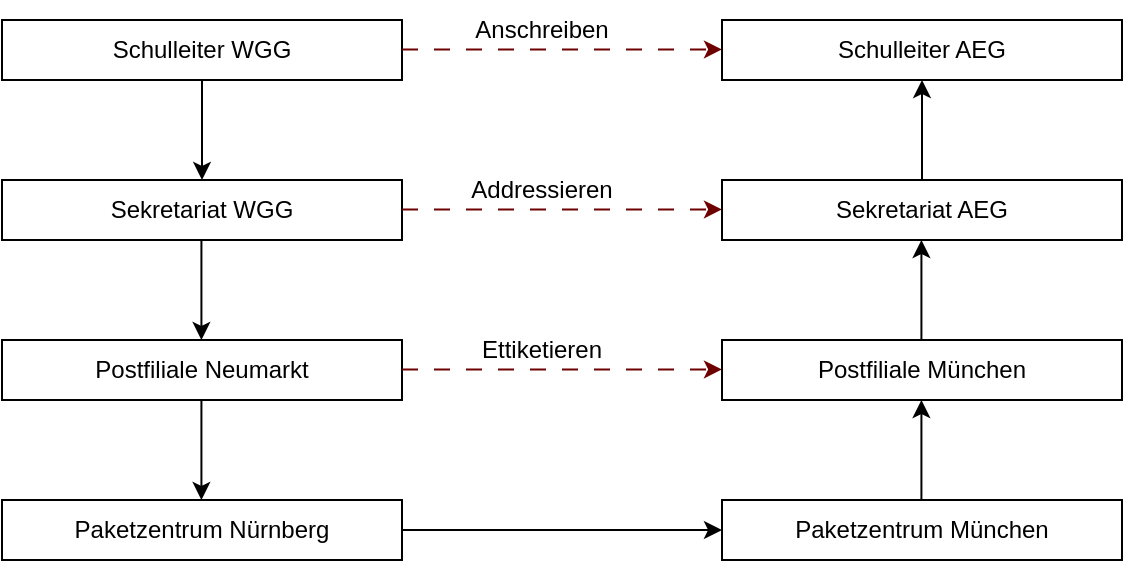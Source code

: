 <mxfile scale="3" border="0">
    <diagram id="9GdiFVvLR4kR0bMQYGo2" name="Page-1">
        <mxGraphModel dx="769" dy="543" grid="1" gridSize="10" guides="1" tooltips="1" connect="1" arrows="1" fold="1" page="1" pageScale="1" pageWidth="827" pageHeight="1169" math="0" shadow="0">
            <root>
                <mxCell id="0"/>
                <mxCell id="1" parent="0"/>
                <mxCell id="2" value="Schulleiter WGG" style="rounded=0;whiteSpace=wrap;html=1;" parent="1" vertex="1">
                    <mxGeometry x="40" y="40" width="200" height="30" as="geometry"/>
                </mxCell>
                <mxCell id="3" value="Sekretariat WGG" style="rounded=0;whiteSpace=wrap;html=1;" parent="1" vertex="1">
                    <mxGeometry x="40" y="120" width="200" height="30" as="geometry"/>
                </mxCell>
                <mxCell id="4" value="Postfiliale Neumarkt" style="rounded=0;whiteSpace=wrap;html=1;" parent="1" vertex="1">
                    <mxGeometry x="40" y="200" width="200" height="30" as="geometry"/>
                </mxCell>
                <mxCell id="5" value="Paketzentrum Nürnberg" style="rounded=0;whiteSpace=wrap;html=1;" parent="1" vertex="1">
                    <mxGeometry x="40" y="280" width="200" height="30" as="geometry"/>
                </mxCell>
                <mxCell id="6" value="Paketzentrum München" style="rounded=0;whiteSpace=wrap;html=1;" parent="1" vertex="1">
                    <mxGeometry x="400" y="280" width="200" height="30" as="geometry"/>
                </mxCell>
                <mxCell id="7" value="Postfiliale München" style="rounded=0;whiteSpace=wrap;html=1;" parent="1" vertex="1">
                    <mxGeometry x="400" y="200" width="200" height="30" as="geometry"/>
                </mxCell>
                <mxCell id="8" value="Sekretariat AEG" style="rounded=0;whiteSpace=wrap;html=1;" parent="1" vertex="1">
                    <mxGeometry x="400" y="120" width="200" height="30" as="geometry"/>
                </mxCell>
                <mxCell id="9" value="Schulleiter AEG" style="rounded=0;whiteSpace=wrap;html=1;" parent="1" vertex="1">
                    <mxGeometry x="400" y="40" width="200" height="30" as="geometry"/>
                </mxCell>
                <mxCell id="10" value="" style="endArrow=classic;html=1;exitX=0.5;exitY=1;exitDx=0;exitDy=0;" parent="1" source="2" target="3" edge="1">
                    <mxGeometry width="50" height="50" relative="1" as="geometry">
                        <mxPoint x="290" y="190" as="sourcePoint"/>
                        <mxPoint x="340" y="140" as="targetPoint"/>
                    </mxGeometry>
                </mxCell>
                <mxCell id="11" value="" style="endArrow=classic;html=1;exitX=0.5;exitY=1;exitDx=0;exitDy=0;" parent="1" edge="1">
                    <mxGeometry width="50" height="50" relative="1" as="geometry">
                        <mxPoint x="139.71" y="150" as="sourcePoint"/>
                        <mxPoint x="139.71" y="200" as="targetPoint"/>
                    </mxGeometry>
                </mxCell>
                <mxCell id="12" value="" style="endArrow=classic;html=1;exitX=0.5;exitY=1;exitDx=0;exitDy=0;" parent="1" edge="1">
                    <mxGeometry width="50" height="50" relative="1" as="geometry">
                        <mxPoint x="139.71" y="230" as="sourcePoint"/>
                        <mxPoint x="139.71" y="280" as="targetPoint"/>
                    </mxGeometry>
                </mxCell>
                <mxCell id="13" value="" style="endArrow=classic;html=1;exitX=0.5;exitY=0;exitDx=0;exitDy=0;entryX=0.5;entryY=1;entryDx=0;entryDy=0;" parent="1" source="8" target="9" edge="1">
                    <mxGeometry width="50" height="50" relative="1" as="geometry">
                        <mxPoint x="170" y="100" as="sourcePoint"/>
                        <mxPoint x="170" y="150" as="targetPoint"/>
                    </mxGeometry>
                </mxCell>
                <mxCell id="14" value="" style="endArrow=classic;html=1;exitX=0.5;exitY=0;exitDx=0;exitDy=0;entryX=0.5;entryY=1;entryDx=0;entryDy=0;" parent="1" edge="1">
                    <mxGeometry width="50" height="50" relative="1" as="geometry">
                        <mxPoint x="499.71" y="200" as="sourcePoint"/>
                        <mxPoint x="499.71" y="150" as="targetPoint"/>
                    </mxGeometry>
                </mxCell>
                <mxCell id="15" value="" style="endArrow=classic;html=1;exitX=0.5;exitY=0;exitDx=0;exitDy=0;entryX=0.5;entryY=1;entryDx=0;entryDy=0;" parent="1" edge="1">
                    <mxGeometry width="50" height="50" relative="1" as="geometry">
                        <mxPoint x="499.71" y="280" as="sourcePoint"/>
                        <mxPoint x="499.71" y="230" as="targetPoint"/>
                    </mxGeometry>
                </mxCell>
                <mxCell id="16" value="" style="endArrow=classic;html=1;exitX=1;exitY=0.5;exitDx=0;exitDy=0;entryX=0;entryY=0.5;entryDx=0;entryDy=0;" parent="1" source="5" target="6" edge="1">
                    <mxGeometry width="50" height="50" relative="1" as="geometry">
                        <mxPoint x="530" y="150" as="sourcePoint"/>
                        <mxPoint x="530" y="100" as="targetPoint"/>
                    </mxGeometry>
                </mxCell>
                <mxCell id="17" value="" style="endArrow=classic;html=1;exitX=1;exitY=0.5;exitDx=0;exitDy=0;entryX=0;entryY=0.5;entryDx=0;entryDy=0;dashed=1;dashPattern=8 8;fillColor=#a20025;strokeColor=#6F0000;" parent="1" edge="1">
                    <mxGeometry width="50" height="50" relative="1" as="geometry">
                        <mxPoint x="240" y="214.71" as="sourcePoint"/>
                        <mxPoint x="400" y="214.71" as="targetPoint"/>
                    </mxGeometry>
                </mxCell>
                <mxCell id="18" value="" style="endArrow=classic;html=1;exitX=1;exitY=0.5;exitDx=0;exitDy=0;entryX=0;entryY=0.5;entryDx=0;entryDy=0;dashed=1;dashPattern=8 8;fillColor=#a20025;strokeColor=#6F0000;" parent="1" edge="1">
                    <mxGeometry width="50" height="50" relative="1" as="geometry">
                        <mxPoint x="240" y="134.71" as="sourcePoint"/>
                        <mxPoint x="400" y="134.71" as="targetPoint"/>
                    </mxGeometry>
                </mxCell>
                <mxCell id="19" value="" style="endArrow=classic;html=1;exitX=1;exitY=0.5;exitDx=0;exitDy=0;entryX=0;entryY=0.5;entryDx=0;entryDy=0;dashed=1;dashPattern=8 8;fillColor=#a20025;strokeColor=#6F0000;" parent="1" edge="1">
                    <mxGeometry width="50" height="50" relative="1" as="geometry">
                        <mxPoint x="240" y="54.71" as="sourcePoint"/>
                        <mxPoint x="400" y="54.71" as="targetPoint"/>
                    </mxGeometry>
                </mxCell>
                <mxCell id="20" value="Anschreiben" style="text;html=1;strokeColor=none;fillColor=none;align=center;verticalAlign=middle;whiteSpace=wrap;rounded=0;" parent="1" vertex="1">
                    <mxGeometry x="280" y="30" width="60" height="30" as="geometry"/>
                </mxCell>
                <mxCell id="21" value="Addressieren" style="text;html=1;strokeColor=none;fillColor=none;align=center;verticalAlign=middle;whiteSpace=wrap;rounded=0;" parent="1" vertex="1">
                    <mxGeometry x="280" y="110" width="60" height="30" as="geometry"/>
                </mxCell>
                <mxCell id="22" value="Ettiketieren" style="text;html=1;strokeColor=none;fillColor=none;align=center;verticalAlign=middle;whiteSpace=wrap;rounded=0;" parent="1" vertex="1">
                    <mxGeometry x="280" y="190" width="60" height="30" as="geometry"/>
                </mxCell>
            </root>
        </mxGraphModel>
    </diagram>
</mxfile>